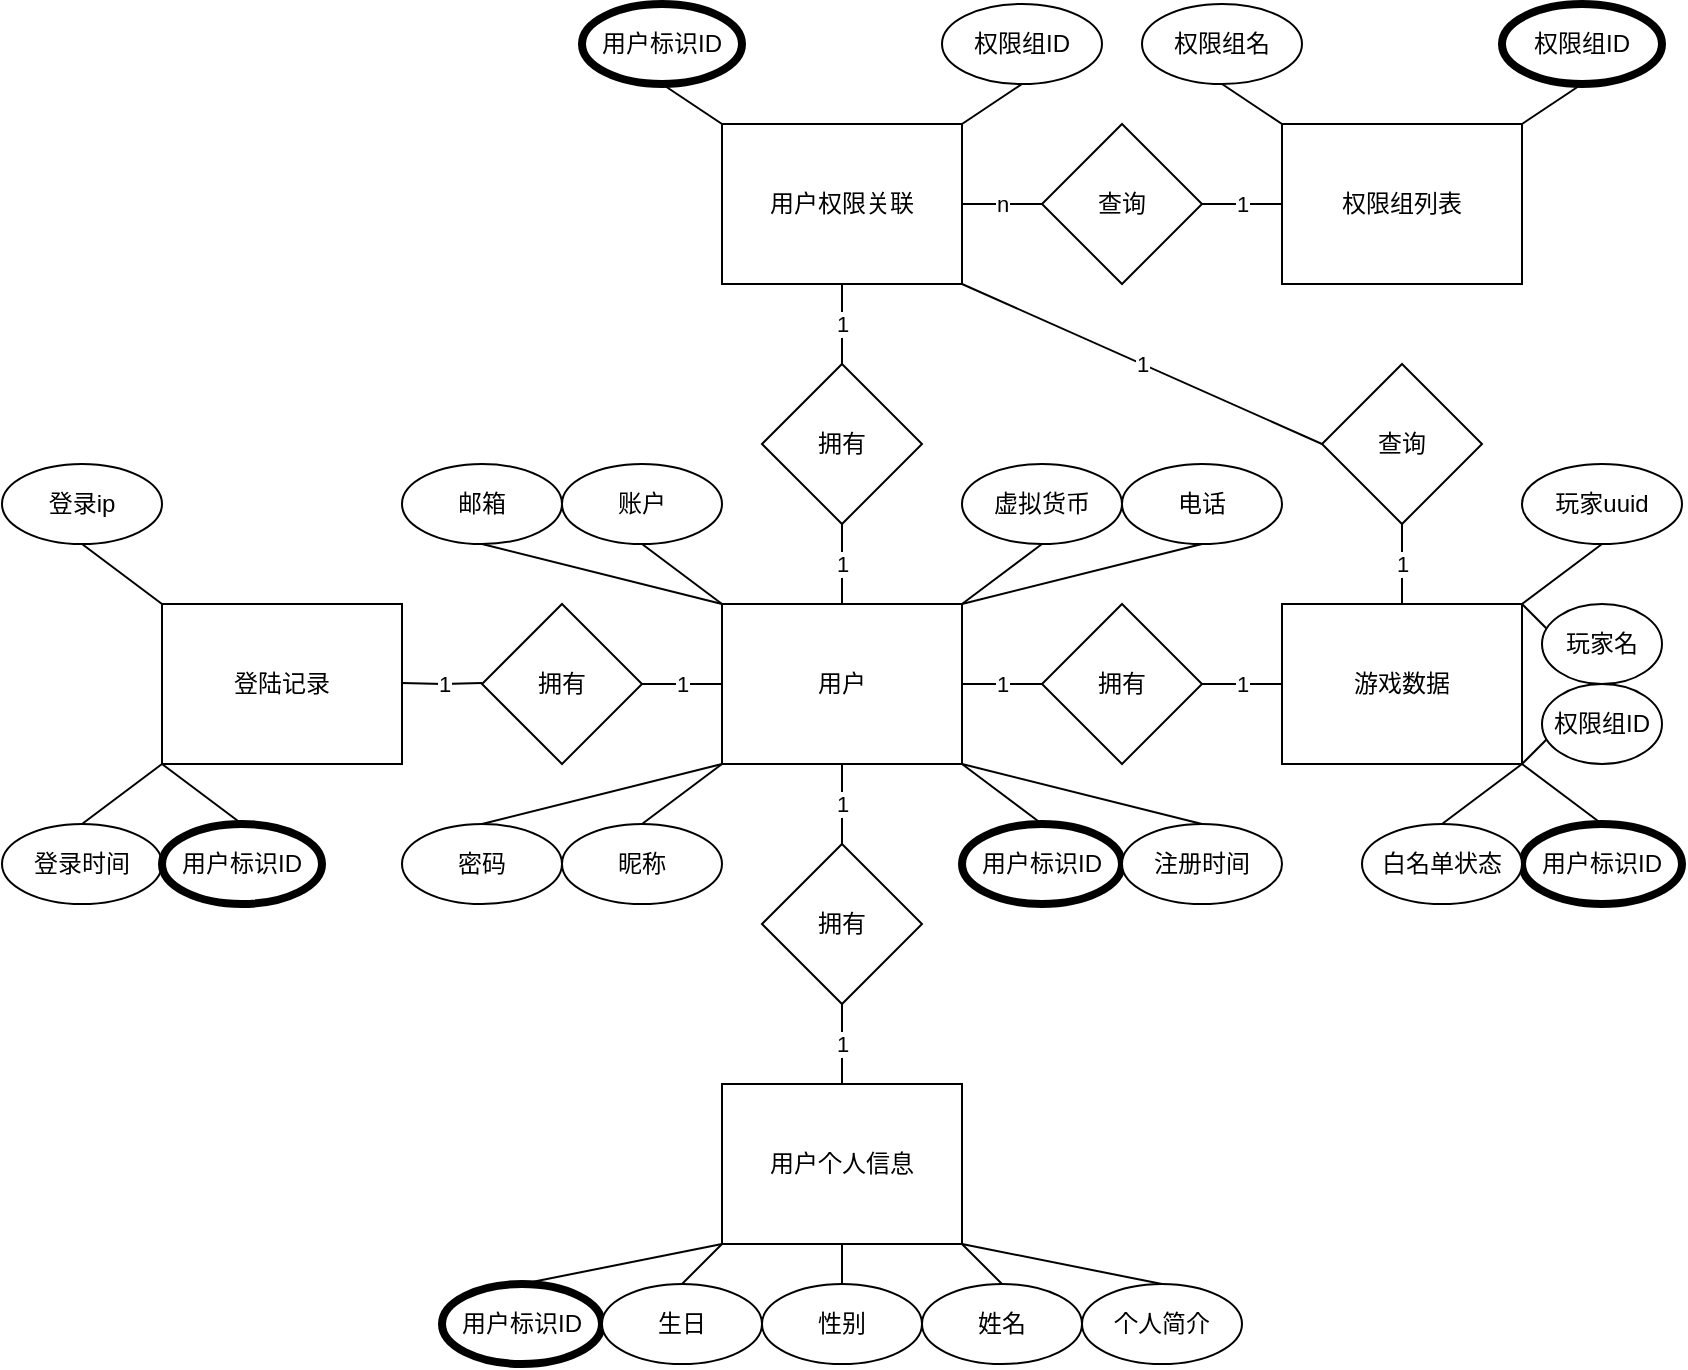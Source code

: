 <mxfile version="24.8.6">
  <diagram id="R2lEEEUBdFMjLlhIrx00" name="Page-1">
    <mxGraphModel dx="1173" dy="732" grid="1" gridSize="10" guides="1" tooltips="1" connect="1" arrows="1" fold="1" page="1" pageScale="1" pageWidth="850" pageHeight="1100" math="0" shadow="0" extFonts="Permanent Marker^https://fonts.googleapis.com/css?family=Permanent+Marker">
      <root>
        <mxCell id="0" />
        <mxCell id="1" parent="0" />
        <mxCell id="uZGWIrorEkLZwzw5laJO-33" value="1" style="edgeStyle=orthogonalEdgeStyle;rounded=0;orthogonalLoop=1;jettySize=auto;html=1;endArrow=none;endFill=0;" parent="1" source="uZGWIrorEkLZwzw5laJO-1" target="uZGWIrorEkLZwzw5laJO-32" edge="1">
          <mxGeometry relative="1" as="geometry" />
        </mxCell>
        <mxCell id="uZGWIrorEkLZwzw5laJO-46" style="rounded=0;orthogonalLoop=1;jettySize=auto;html=1;exitX=0;exitY=1;exitDx=0;exitDy=0;entryX=0.5;entryY=0;entryDx=0;entryDy=0;endArrow=none;endFill=0;" parent="1" source="uZGWIrorEkLZwzw5laJO-1" target="uZGWIrorEkLZwzw5laJO-45" edge="1">
          <mxGeometry relative="1" as="geometry" />
        </mxCell>
        <mxCell id="uZGWIrorEkLZwzw5laJO-1" value="用户" style="rounded=0;whiteSpace=wrap;html=1;" parent="1" vertex="1">
          <mxGeometry x="360" y="360" width="120" height="80" as="geometry" />
        </mxCell>
        <mxCell id="uZGWIrorEkLZwzw5laJO-4" value="拥有" style="rhombus;whiteSpace=wrap;html=1;" parent="1" vertex="1">
          <mxGeometry x="380" y="240" width="80" height="80" as="geometry" />
        </mxCell>
        <mxCell id="uZGWIrorEkLZwzw5laJO-10" value="1" style="rounded=0;orthogonalLoop=1;jettySize=auto;html=1;exitX=0.5;exitY=1;exitDx=0;exitDy=0;entryX=0.5;entryY=0;entryDx=0;entryDy=0;endArrow=none;endFill=0;" parent="1" source="uZGWIrorEkLZwzw5laJO-6" target="uZGWIrorEkLZwzw5laJO-4" edge="1">
          <mxGeometry relative="1" as="geometry" />
        </mxCell>
        <mxCell id="uZGWIrorEkLZwzw5laJO-13" value="n" style="rounded=0;orthogonalLoop=1;jettySize=auto;html=1;exitX=1;exitY=0.5;exitDx=0;exitDy=0;entryX=0;entryY=0.5;entryDx=0;entryDy=0;endArrow=none;endFill=0;" parent="1" source="uZGWIrorEkLZwzw5laJO-6" target="uZGWIrorEkLZwzw5laJO-11" edge="1">
          <mxGeometry relative="1" as="geometry" />
        </mxCell>
        <mxCell id="uZGWIrorEkLZwzw5laJO-6" value="用户权限关联" style="rounded=0;whiteSpace=wrap;html=1;" parent="1" vertex="1">
          <mxGeometry x="360" y="120" width="120" height="80" as="geometry" />
        </mxCell>
        <mxCell id="uZGWIrorEkLZwzw5laJO-9" value="1" style="endArrow=none;html=1;rounded=0;entryX=0.5;entryY=1;entryDx=0;entryDy=0;endFill=0;" parent="1" target="uZGWIrorEkLZwzw5laJO-4" edge="1">
          <mxGeometry width="50" height="50" relative="1" as="geometry">
            <mxPoint x="420" y="360" as="sourcePoint" />
            <mxPoint x="450" y="380" as="targetPoint" />
            <Array as="points" />
            <mxPoint as="offset" />
          </mxGeometry>
        </mxCell>
        <mxCell id="uZGWIrorEkLZwzw5laJO-14" value="1" style="rounded=0;orthogonalLoop=1;jettySize=auto;html=1;exitX=1;exitY=0.5;exitDx=0;exitDy=0;entryX=0;entryY=0.5;entryDx=0;entryDy=0;endArrow=none;endFill=0;" parent="1" source="uZGWIrorEkLZwzw5laJO-11" target="uZGWIrorEkLZwzw5laJO-12" edge="1">
          <mxGeometry relative="1" as="geometry" />
        </mxCell>
        <mxCell id="uZGWIrorEkLZwzw5laJO-11" value="查询" style="rhombus;whiteSpace=wrap;html=1;" parent="1" vertex="1">
          <mxGeometry x="520" y="120" width="80" height="80" as="geometry" />
        </mxCell>
        <mxCell id="uZGWIrorEkLZwzw5laJO-18" value="1" style="rounded=0;orthogonalLoop=1;jettySize=auto;html=1;exitX=1;exitY=1;exitDx=0;exitDy=0;endArrow=none;endFill=0;entryX=0;entryY=0.5;entryDx=0;entryDy=0;" parent="1" source="uZGWIrorEkLZwzw5laJO-6" target="uZGWIrorEkLZwzw5laJO-15" edge="1">
          <mxGeometry relative="1" as="geometry" />
        </mxCell>
        <mxCell id="uZGWIrorEkLZwzw5laJO-12" value="权限组列表" style="rounded=0;whiteSpace=wrap;html=1;" parent="1" vertex="1">
          <mxGeometry x="640" y="120" width="120" height="80" as="geometry" />
        </mxCell>
        <mxCell id="uZGWIrorEkLZwzw5laJO-19" value="1" style="rounded=0;orthogonalLoop=1;jettySize=auto;html=1;exitX=0.5;exitY=1;exitDx=0;exitDy=0;entryX=0.5;entryY=0;entryDx=0;entryDy=0;endArrow=none;endFill=0;" parent="1" source="uZGWIrorEkLZwzw5laJO-15" target="uZGWIrorEkLZwzw5laJO-16" edge="1">
          <mxGeometry relative="1" as="geometry" />
        </mxCell>
        <mxCell id="uZGWIrorEkLZwzw5laJO-15" value="查询" style="rhombus;whiteSpace=wrap;html=1;" parent="1" vertex="1">
          <mxGeometry x="660" y="240" width="80" height="80" as="geometry" />
        </mxCell>
        <mxCell id="uZGWIrorEkLZwzw5laJO-16" value="游戏数据" style="rounded=0;whiteSpace=wrap;html=1;" parent="1" vertex="1">
          <mxGeometry x="640" y="360" width="120" height="80" as="geometry" />
        </mxCell>
        <mxCell id="uZGWIrorEkLZwzw5laJO-20" value="1" style="rounded=0;orthogonalLoop=1;jettySize=auto;html=1;exitX=1;exitY=0.5;exitDx=0;exitDy=0;entryX=0;entryY=0.5;entryDx=0;entryDy=0;endArrow=none;endFill=0;" parent="1" source="uZGWIrorEkLZwzw5laJO-17" target="uZGWIrorEkLZwzw5laJO-16" edge="1">
          <mxGeometry relative="1" as="geometry" />
        </mxCell>
        <mxCell id="uZGWIrorEkLZwzw5laJO-21" value="1" style="rounded=0;orthogonalLoop=1;jettySize=auto;html=1;exitX=0;exitY=0.5;exitDx=0;exitDy=0;entryX=1;entryY=0.5;entryDx=0;entryDy=0;endArrow=none;endFill=0;" parent="1" source="uZGWIrorEkLZwzw5laJO-17" target="uZGWIrorEkLZwzw5laJO-1" edge="1">
          <mxGeometry relative="1" as="geometry" />
        </mxCell>
        <mxCell id="uZGWIrorEkLZwzw5laJO-17" value="拥有" style="rhombus;whiteSpace=wrap;html=1;" parent="1" vertex="1">
          <mxGeometry x="520" y="360" width="80" height="80" as="geometry" />
        </mxCell>
        <mxCell id="uZGWIrorEkLZwzw5laJO-23" value="用户个人信息" style="rounded=0;whiteSpace=wrap;html=1;" parent="1" vertex="1">
          <mxGeometry x="360" y="600" width="120" height="80" as="geometry" />
        </mxCell>
        <mxCell id="uZGWIrorEkLZwzw5laJO-24" value="拥有" style="rhombus;whiteSpace=wrap;html=1;" parent="1" vertex="1">
          <mxGeometry x="380" y="480" width="80" height="80" as="geometry" />
        </mxCell>
        <mxCell id="uZGWIrorEkLZwzw5laJO-25" value="1" style="rounded=0;orthogonalLoop=1;jettySize=auto;html=1;exitX=0.5;exitY=1;exitDx=0;exitDy=0;entryX=0.5;entryY=0;entryDx=0;entryDy=0;endArrow=none;endFill=0;" parent="1" target="uZGWIrorEkLZwzw5laJO-24" edge="1">
          <mxGeometry relative="1" as="geometry">
            <mxPoint x="420" y="440" as="sourcePoint" />
          </mxGeometry>
        </mxCell>
        <mxCell id="uZGWIrorEkLZwzw5laJO-27" value="1" style="endArrow=none;html=1;rounded=0;entryX=0.5;entryY=1;entryDx=0;entryDy=0;" parent="1" target="uZGWIrorEkLZwzw5laJO-24" edge="1">
          <mxGeometry width="50" height="50" relative="1" as="geometry">
            <mxPoint x="420" y="600" as="sourcePoint" />
            <mxPoint x="450" y="620" as="targetPoint" />
          </mxGeometry>
        </mxCell>
        <mxCell id="uZGWIrorEkLZwzw5laJO-32" value="拥有" style="rhombus;whiteSpace=wrap;html=1;rounded=0;" parent="1" vertex="1">
          <mxGeometry x="240" y="360" width="80" height="80" as="geometry" />
        </mxCell>
        <mxCell id="uZGWIrorEkLZwzw5laJO-34" value="1" style="edgeStyle=orthogonalEdgeStyle;rounded=0;orthogonalLoop=1;jettySize=auto;html=1;endArrow=none;endFill=0;" parent="1" edge="1">
          <mxGeometry relative="1" as="geometry">
            <mxPoint x="240" y="399.5" as="sourcePoint" />
            <mxPoint x="200" y="399.5" as="targetPoint" />
          </mxGeometry>
        </mxCell>
        <mxCell id="uZGWIrorEkLZwzw5laJO-35" value="登陆记录" style="rounded=0;whiteSpace=wrap;html=1;" parent="1" vertex="1">
          <mxGeometry x="80" y="360" width="120" height="80" as="geometry" />
        </mxCell>
        <mxCell id="uZGWIrorEkLZwzw5laJO-41" style="rounded=0;orthogonalLoop=1;jettySize=auto;html=1;exitX=0.5;exitY=0;exitDx=0;exitDy=0;entryX=1;entryY=1;entryDx=0;entryDy=0;endArrow=none;endFill=0;" parent="1" source="uZGWIrorEkLZwzw5laJO-36" target="uZGWIrorEkLZwzw5laJO-1" edge="1">
          <mxGeometry relative="1" as="geometry" />
        </mxCell>
        <mxCell id="uZGWIrorEkLZwzw5laJO-36" value="用户标识ID" style="ellipse;whiteSpace=wrap;html=1;strokeWidth=4;" parent="1" vertex="1">
          <mxGeometry x="480" y="470" width="80" height="40" as="geometry" />
        </mxCell>
        <mxCell id="uZGWIrorEkLZwzw5laJO-42" style="rounded=0;orthogonalLoop=1;jettySize=auto;html=1;exitX=0.5;exitY=0;exitDx=0;exitDy=0;entryX=1;entryY=1;entryDx=0;entryDy=0;endArrow=none;endFill=0;" parent="1" source="uZGWIrorEkLZwzw5laJO-40" target="uZGWIrorEkLZwzw5laJO-1" edge="1">
          <mxGeometry relative="1" as="geometry" />
        </mxCell>
        <mxCell id="uZGWIrorEkLZwzw5laJO-40" value="注册时间" style="ellipse;whiteSpace=wrap;html=1;" parent="1" vertex="1">
          <mxGeometry x="560" y="470" width="80" height="40" as="geometry" />
        </mxCell>
        <mxCell id="uZGWIrorEkLZwzw5laJO-43" value="昵称" style="ellipse;whiteSpace=wrap;html=1;" parent="1" vertex="1">
          <mxGeometry x="280" y="470" width="80" height="40" as="geometry" />
        </mxCell>
        <mxCell id="uZGWIrorEkLZwzw5laJO-44" style="rounded=0;orthogonalLoop=1;jettySize=auto;html=1;exitX=0.5;exitY=0;exitDx=0;exitDy=0;entryX=0;entryY=1;entryDx=0;entryDy=0;endArrow=none;endFill=0;" parent="1" source="uZGWIrorEkLZwzw5laJO-43" target="uZGWIrorEkLZwzw5laJO-1" edge="1">
          <mxGeometry relative="1" as="geometry">
            <mxPoint x="530" y="480" as="sourcePoint" />
            <mxPoint x="490" y="450" as="targetPoint" />
            <Array as="points" />
          </mxGeometry>
        </mxCell>
        <mxCell id="uZGWIrorEkLZwzw5laJO-45" value="密码" style="ellipse;whiteSpace=wrap;html=1;" parent="1" vertex="1">
          <mxGeometry x="200" y="470" width="80" height="40" as="geometry" />
        </mxCell>
        <mxCell id="uZGWIrorEkLZwzw5laJO-48" style="rounded=0;orthogonalLoop=1;jettySize=auto;html=1;exitX=0.5;exitY=1;exitDx=0;exitDy=0;entryX=0;entryY=0;entryDx=0;entryDy=0;endArrow=none;endFill=0;" parent="1" source="uZGWIrorEkLZwzw5laJO-47" target="uZGWIrorEkLZwzw5laJO-1" edge="1">
          <mxGeometry relative="1" as="geometry" />
        </mxCell>
        <mxCell id="uZGWIrorEkLZwzw5laJO-47" value="账户" style="ellipse;whiteSpace=wrap;html=1;" parent="1" vertex="1">
          <mxGeometry x="280" y="290" width="80" height="40" as="geometry" />
        </mxCell>
        <mxCell id="uZGWIrorEkLZwzw5laJO-50" style="rounded=0;orthogonalLoop=1;jettySize=auto;html=1;exitX=0.5;exitY=1;exitDx=0;exitDy=0;entryX=0;entryY=0;entryDx=0;entryDy=0;endArrow=none;endFill=0;" parent="1" source="uZGWIrorEkLZwzw5laJO-49" target="uZGWIrorEkLZwzw5laJO-1" edge="1">
          <mxGeometry relative="1" as="geometry" />
        </mxCell>
        <mxCell id="uZGWIrorEkLZwzw5laJO-49" value="邮箱" style="ellipse;whiteSpace=wrap;html=1;" parent="1" vertex="1">
          <mxGeometry x="200" y="290" width="80" height="40" as="geometry" />
        </mxCell>
        <mxCell id="uZGWIrorEkLZwzw5laJO-51" value="虚拟货币" style="ellipse;whiteSpace=wrap;html=1;" parent="1" vertex="1">
          <mxGeometry x="480" y="290" width="80" height="40" as="geometry" />
        </mxCell>
        <mxCell id="uZGWIrorEkLZwzw5laJO-54" style="rounded=0;orthogonalLoop=1;jettySize=auto;html=1;exitX=0.5;exitY=1;exitDx=0;exitDy=0;endArrow=none;endFill=0;" parent="1" source="uZGWIrorEkLZwzw5laJO-52" edge="1">
          <mxGeometry relative="1" as="geometry">
            <mxPoint x="480" y="360" as="targetPoint" />
          </mxGeometry>
        </mxCell>
        <mxCell id="uZGWIrorEkLZwzw5laJO-52" value="电话" style="ellipse;whiteSpace=wrap;html=1;" parent="1" vertex="1">
          <mxGeometry x="560" y="290" width="80" height="40" as="geometry" />
        </mxCell>
        <mxCell id="uZGWIrorEkLZwzw5laJO-53" style="rounded=0;orthogonalLoop=1;jettySize=auto;html=1;exitX=0.5;exitY=1;exitDx=0;exitDy=0;entryX=1;entryY=0;entryDx=0;entryDy=0;endArrow=none;endFill=0;" parent="1" source="uZGWIrorEkLZwzw5laJO-51" target="uZGWIrorEkLZwzw5laJO-1" edge="1">
          <mxGeometry relative="1" as="geometry" />
        </mxCell>
        <mxCell id="uZGWIrorEkLZwzw5laJO-58" style="rounded=0;orthogonalLoop=1;jettySize=auto;html=1;exitX=0.5;exitY=0;exitDx=0;exitDy=0;entryX=0;entryY=1;entryDx=0;entryDy=0;endArrow=none;endFill=0;" parent="1" source="uZGWIrorEkLZwzw5laJO-57" target="uZGWIrorEkLZwzw5laJO-35" edge="1">
          <mxGeometry relative="1" as="geometry" />
        </mxCell>
        <mxCell id="uZGWIrorEkLZwzw5laJO-57" value="登录时间" style="ellipse;whiteSpace=wrap;html=1;" parent="1" vertex="1">
          <mxGeometry y="470" width="80" height="40" as="geometry" />
        </mxCell>
        <mxCell id="uZGWIrorEkLZwzw5laJO-60" style="rounded=0;orthogonalLoop=1;jettySize=auto;html=1;exitX=0.5;exitY=0;exitDx=0;exitDy=0;entryX=0;entryY=1;entryDx=0;entryDy=0;endArrow=none;endFill=0;" parent="1" source="uZGWIrorEkLZwzw5laJO-59" target="uZGWIrorEkLZwzw5laJO-35" edge="1">
          <mxGeometry relative="1" as="geometry" />
        </mxCell>
        <mxCell id="uZGWIrorEkLZwzw5laJO-59" value="用户标识ID" style="ellipse;whiteSpace=wrap;html=1;strokeWidth=4;" parent="1" vertex="1">
          <mxGeometry x="80" y="470" width="80" height="40" as="geometry" />
        </mxCell>
        <mxCell id="uZGWIrorEkLZwzw5laJO-62" style="rounded=0;orthogonalLoop=1;jettySize=auto;html=1;exitX=0.5;exitY=1;exitDx=0;exitDy=0;entryX=0;entryY=0;entryDx=0;entryDy=0;endArrow=none;endFill=0;" parent="1" source="uZGWIrorEkLZwzw5laJO-61" target="uZGWIrorEkLZwzw5laJO-35" edge="1">
          <mxGeometry relative="1" as="geometry" />
        </mxCell>
        <mxCell id="uZGWIrorEkLZwzw5laJO-61" value="登录ip" style="ellipse;whiteSpace=wrap;html=1;" parent="1" vertex="1">
          <mxGeometry y="290" width="80" height="40" as="geometry" />
        </mxCell>
        <mxCell id="uZGWIrorEkLZwzw5laJO-64" style="rounded=0;orthogonalLoop=1;jettySize=auto;html=1;exitX=0.5;exitY=0;exitDx=0;exitDy=0;entryX=0;entryY=1;entryDx=0;entryDy=0;endArrow=none;endFill=0;" parent="1" source="uZGWIrorEkLZwzw5laJO-63" target="uZGWIrorEkLZwzw5laJO-23" edge="1">
          <mxGeometry relative="1" as="geometry" />
        </mxCell>
        <mxCell id="uZGWIrorEkLZwzw5laJO-63" value="用户标识ID" style="ellipse;whiteSpace=wrap;html=1;strokeWidth=4;" parent="1" vertex="1">
          <mxGeometry x="220" y="700" width="80" height="40" as="geometry" />
        </mxCell>
        <mxCell id="uZGWIrorEkLZwzw5laJO-68" style="rounded=0;orthogonalLoop=1;jettySize=auto;html=1;exitX=0.5;exitY=0;exitDx=0;exitDy=0;entryX=0;entryY=1;entryDx=0;entryDy=0;endArrow=none;endFill=0;" parent="1" source="uZGWIrorEkLZwzw5laJO-65" target="uZGWIrorEkLZwzw5laJO-23" edge="1">
          <mxGeometry relative="1" as="geometry" />
        </mxCell>
        <mxCell id="uZGWIrorEkLZwzw5laJO-65" value="生日" style="ellipse;whiteSpace=wrap;html=1;" parent="1" vertex="1">
          <mxGeometry x="300" y="700" width="80" height="40" as="geometry" />
        </mxCell>
        <mxCell id="uZGWIrorEkLZwzw5laJO-69" style="rounded=0;orthogonalLoop=1;jettySize=auto;html=1;exitX=0.5;exitY=0;exitDx=0;exitDy=0;entryX=0.5;entryY=1;entryDx=0;entryDy=0;endArrow=none;endFill=0;" parent="1" source="uZGWIrorEkLZwzw5laJO-66" target="uZGWIrorEkLZwzw5laJO-23" edge="1">
          <mxGeometry relative="1" as="geometry" />
        </mxCell>
        <mxCell id="uZGWIrorEkLZwzw5laJO-66" value="性别" style="ellipse;whiteSpace=wrap;html=1;" parent="1" vertex="1">
          <mxGeometry x="380" y="700" width="80" height="40" as="geometry" />
        </mxCell>
        <mxCell id="uZGWIrorEkLZwzw5laJO-71" style="rounded=0;orthogonalLoop=1;jettySize=auto;html=1;exitX=0.5;exitY=0;exitDx=0;exitDy=0;endArrow=none;endFill=0;" parent="1" source="uZGWIrorEkLZwzw5laJO-67" edge="1">
          <mxGeometry relative="1" as="geometry">
            <mxPoint x="480" y="680" as="targetPoint" />
          </mxGeometry>
        </mxCell>
        <mxCell id="uZGWIrorEkLZwzw5laJO-67" value="姓名" style="ellipse;whiteSpace=wrap;html=1;" parent="1" vertex="1">
          <mxGeometry x="460" y="700" width="80" height="40" as="geometry" />
        </mxCell>
        <mxCell id="uZGWIrorEkLZwzw5laJO-72" style="rounded=0;orthogonalLoop=1;jettySize=auto;html=1;exitX=0.5;exitY=0;exitDx=0;exitDy=0;endArrow=none;endFill=0;entryX=1;entryY=1;entryDx=0;entryDy=0;" parent="1" source="uZGWIrorEkLZwzw5laJO-73" target="uZGWIrorEkLZwzw5laJO-23" edge="1">
          <mxGeometry relative="1" as="geometry">
            <mxPoint x="560" y="680" as="targetPoint" />
          </mxGeometry>
        </mxCell>
        <mxCell id="uZGWIrorEkLZwzw5laJO-73" value="个人简介" style="ellipse;whiteSpace=wrap;html=1;" parent="1" vertex="1">
          <mxGeometry x="540" y="700" width="80" height="40" as="geometry" />
        </mxCell>
        <mxCell id="uZGWIrorEkLZwzw5laJO-76" style="rounded=0;orthogonalLoop=1;jettySize=auto;html=1;exitX=0.5;exitY=0;exitDx=0;exitDy=0;entryX=1;entryY=1;entryDx=0;entryDy=0;endArrow=none;endFill=0;" parent="1" source="uZGWIrorEkLZwzw5laJO-75" target="uZGWIrorEkLZwzw5laJO-16" edge="1">
          <mxGeometry relative="1" as="geometry" />
        </mxCell>
        <mxCell id="uZGWIrorEkLZwzw5laJO-75" value="用户标识ID" style="ellipse;whiteSpace=wrap;html=1;strokeWidth=4;" parent="1" vertex="1">
          <mxGeometry x="760" y="470" width="80" height="40" as="geometry" />
        </mxCell>
        <mxCell id="uZGWIrorEkLZwzw5laJO-78" style="rounded=0;orthogonalLoop=1;jettySize=auto;html=1;exitX=0.5;exitY=0;exitDx=0;exitDy=0;entryX=1;entryY=1;entryDx=0;entryDy=0;endArrow=none;endFill=0;" parent="1" source="uZGWIrorEkLZwzw5laJO-77" target="uZGWIrorEkLZwzw5laJO-16" edge="1">
          <mxGeometry relative="1" as="geometry" />
        </mxCell>
        <mxCell id="uZGWIrorEkLZwzw5laJO-77" value="白名单状态" style="ellipse;whiteSpace=wrap;html=1;" parent="1" vertex="1">
          <mxGeometry x="680" y="470" width="80" height="40" as="geometry" />
        </mxCell>
        <mxCell id="uZGWIrorEkLZwzw5laJO-80" style="rounded=0;orthogonalLoop=1;jettySize=auto;html=1;exitX=0.5;exitY=1;exitDx=0;exitDy=0;entryX=1;entryY=0;entryDx=0;entryDy=0;endArrow=none;endFill=0;" parent="1" source="uZGWIrorEkLZwzw5laJO-79" target="uZGWIrorEkLZwzw5laJO-16" edge="1">
          <mxGeometry relative="1" as="geometry" />
        </mxCell>
        <mxCell id="uZGWIrorEkLZwzw5laJO-79" value="玩家uuid" style="ellipse;whiteSpace=wrap;html=1;strokeWidth=1;" parent="1" vertex="1">
          <mxGeometry x="760" y="290" width="80" height="40" as="geometry" />
        </mxCell>
        <mxCell id="uZGWIrorEkLZwzw5laJO-82" style="rounded=0;orthogonalLoop=1;jettySize=auto;html=1;exitX=0.5;exitY=1;exitDx=0;exitDy=0;entryX=1;entryY=0;entryDx=0;entryDy=0;endArrow=none;endFill=0;" parent="1" source="uZGWIrorEkLZwzw5laJO-81" target="uZGWIrorEkLZwzw5laJO-16" edge="1">
          <mxGeometry relative="1" as="geometry" />
        </mxCell>
        <mxCell id="uZGWIrorEkLZwzw5laJO-81" value="玩家名" style="ellipse;whiteSpace=wrap;html=1;strokeWidth=1;" parent="1" vertex="1">
          <mxGeometry x="770" y="360" width="60" height="40" as="geometry" />
        </mxCell>
        <mxCell id="uZGWIrorEkLZwzw5laJO-84" style="rounded=0;orthogonalLoop=1;jettySize=auto;html=1;exitX=0.5;exitY=1;exitDx=0;exitDy=0;entryX=0;entryY=0;entryDx=0;entryDy=0;endArrow=none;endFill=0;" parent="1" source="uZGWIrorEkLZwzw5laJO-83" target="uZGWIrorEkLZwzw5laJO-6" edge="1">
          <mxGeometry relative="1" as="geometry" />
        </mxCell>
        <mxCell id="uZGWIrorEkLZwzw5laJO-83" value="用户标识ID" style="ellipse;whiteSpace=wrap;html=1;strokeWidth=4;" parent="1" vertex="1">
          <mxGeometry x="290" y="60" width="80" height="40" as="geometry" />
        </mxCell>
        <mxCell id="uZGWIrorEkLZwzw5laJO-85" style="rounded=0;orthogonalLoop=1;jettySize=auto;html=1;exitX=0.5;exitY=1;exitDx=0;exitDy=0;entryX=0;entryY=0;entryDx=0;entryDy=0;endArrow=none;endFill=0;" parent="1" source="uZGWIrorEkLZwzw5laJO-86" edge="1">
          <mxGeometry relative="1" as="geometry">
            <mxPoint x="480" y="120" as="targetPoint" />
          </mxGeometry>
        </mxCell>
        <mxCell id="uZGWIrorEkLZwzw5laJO-86" value="权限组ID" style="ellipse;whiteSpace=wrap;html=1;strokeWidth=1;" parent="1" vertex="1">
          <mxGeometry x="470" y="60" width="80" height="40" as="geometry" />
        </mxCell>
        <mxCell id="uZGWIrorEkLZwzw5laJO-87" style="rounded=0;orthogonalLoop=1;jettySize=auto;html=1;exitX=0.5;exitY=1;exitDx=0;exitDy=0;entryX=0;entryY=0;entryDx=0;entryDy=0;endArrow=none;endFill=0;" parent="1" source="uZGWIrorEkLZwzw5laJO-88" edge="1">
          <mxGeometry relative="1" as="geometry">
            <mxPoint x="760" y="120" as="targetPoint" />
          </mxGeometry>
        </mxCell>
        <mxCell id="uZGWIrorEkLZwzw5laJO-88" value="权限组ID" style="ellipse;whiteSpace=wrap;html=1;strokeWidth=4;" parent="1" vertex="1">
          <mxGeometry x="750" y="60" width="80" height="40" as="geometry" />
        </mxCell>
        <mxCell id="uZGWIrorEkLZwzw5laJO-90" style="rounded=0;orthogonalLoop=1;jettySize=auto;html=1;exitX=0.5;exitY=1;exitDx=0;exitDy=0;entryX=0;entryY=0;entryDx=0;entryDy=0;endArrow=none;endFill=0;" parent="1" source="uZGWIrorEkLZwzw5laJO-89" target="uZGWIrorEkLZwzw5laJO-12" edge="1">
          <mxGeometry relative="1" as="geometry" />
        </mxCell>
        <mxCell id="uZGWIrorEkLZwzw5laJO-89" value="权限组名" style="ellipse;whiteSpace=wrap;html=1;" parent="1" vertex="1">
          <mxGeometry x="570" y="60" width="80" height="40" as="geometry" />
        </mxCell>
        <mxCell id="uZGWIrorEkLZwzw5laJO-92" style="rounded=0;orthogonalLoop=1;jettySize=auto;html=1;exitX=0.5;exitY=0;exitDx=0;exitDy=0;endArrow=none;endFill=0;" parent="1" source="uZGWIrorEkLZwzw5laJO-91" edge="1">
          <mxGeometry relative="1" as="geometry">
            <mxPoint x="760" y="440" as="targetPoint" />
          </mxGeometry>
        </mxCell>
        <mxCell id="uZGWIrorEkLZwzw5laJO-91" value="权限组ID" style="ellipse;whiteSpace=wrap;html=1;strokeWidth=1;" parent="1" vertex="1">
          <mxGeometry x="770" y="400" width="60" height="40" as="geometry" />
        </mxCell>
      </root>
    </mxGraphModel>
  </diagram>
</mxfile>
